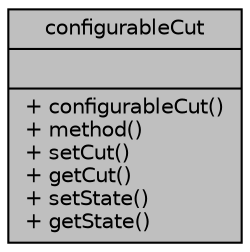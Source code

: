 digraph "configurableCut"
{
 // INTERACTIVE_SVG=YES
  bgcolor="transparent";
  edge [fontname="Helvetica",fontsize="10",labelfontname="Helvetica",labelfontsize="10"];
  node [fontname="Helvetica",fontsize="10",shape=record];
  Node1 [label="{configurableCut\n||+ configurableCut()\l+ method()\l+ setCut()\l+ getCut()\l+ setState()\l+ getState()\l}",height=0.2,width=0.4,color="black", fillcolor="grey75", style="filled", fontcolor="black"];
}
